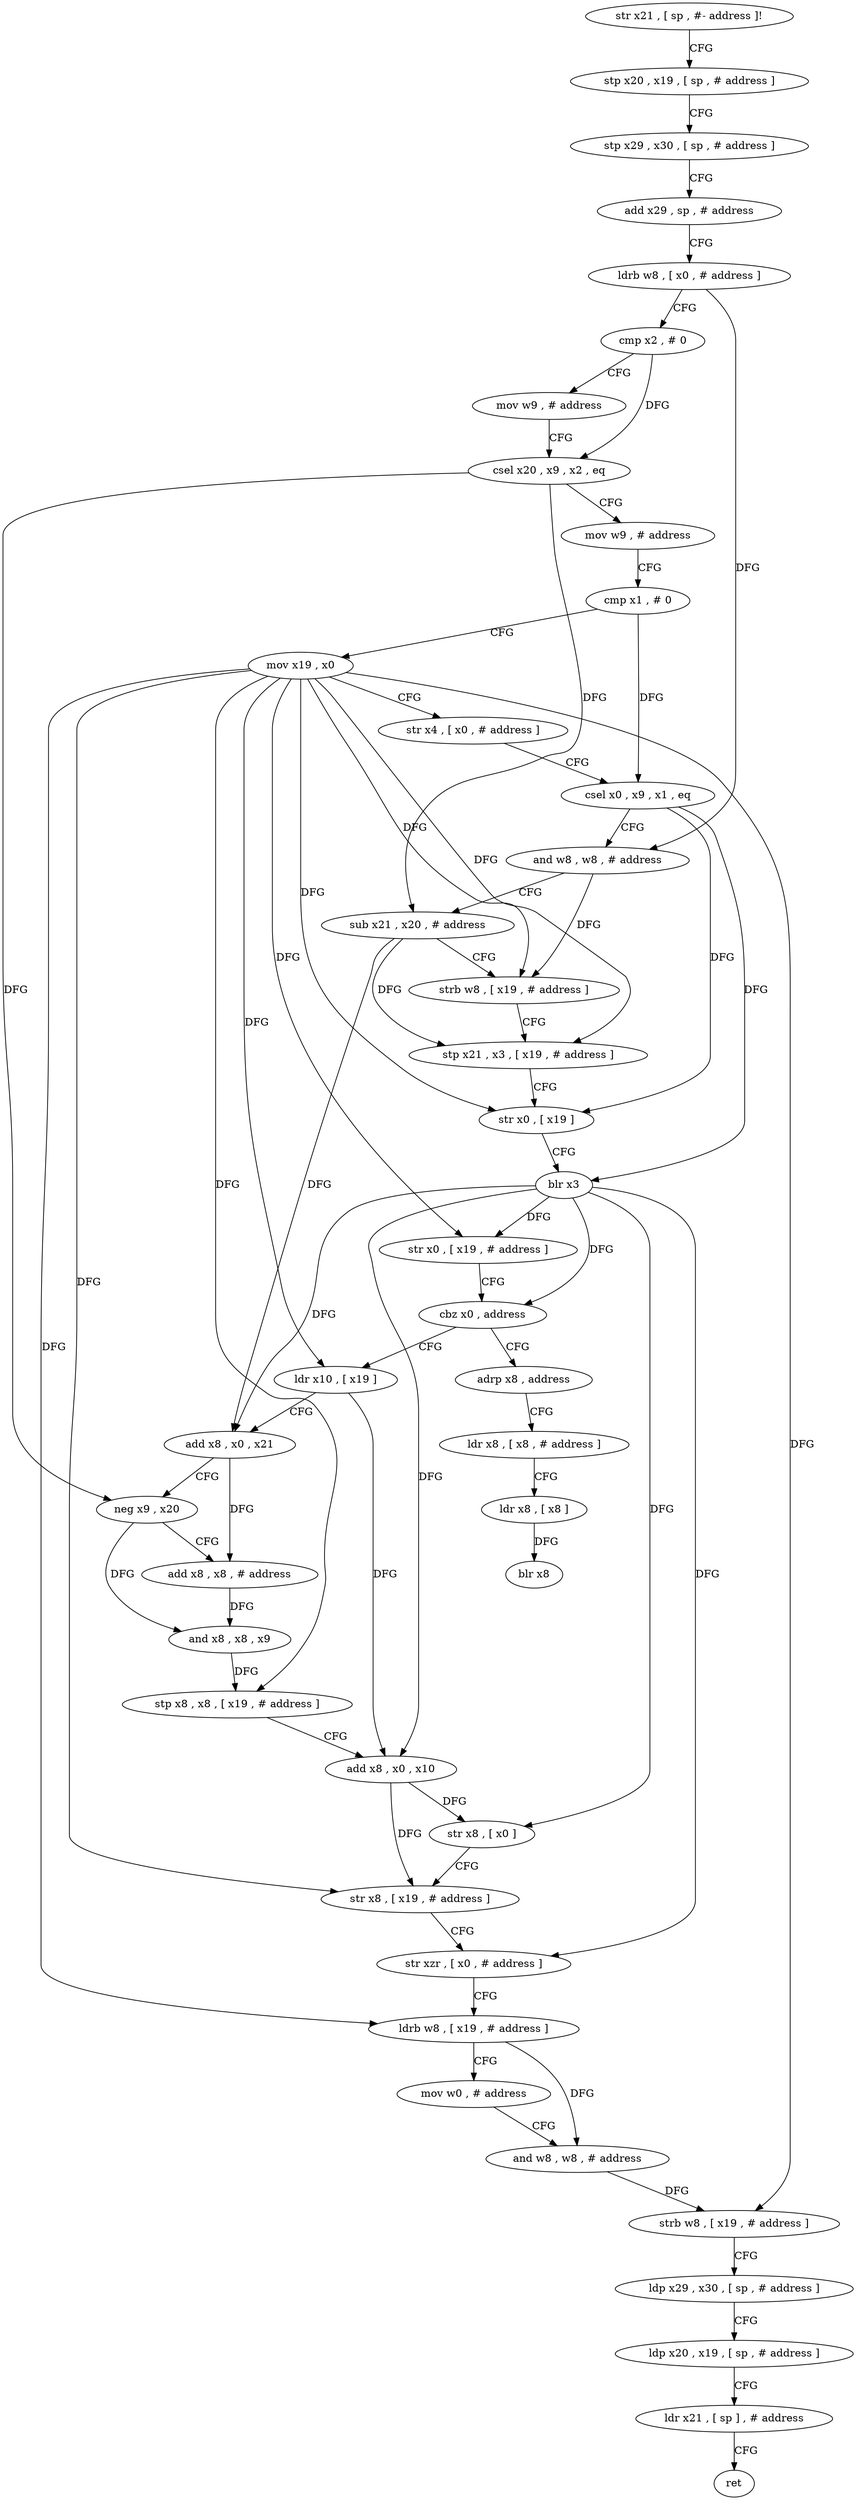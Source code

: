 digraph "func" {
"186976" [label = "str x21 , [ sp , #- address ]!" ]
"186980" [label = "stp x20 , x19 , [ sp , # address ]" ]
"186984" [label = "stp x29 , x30 , [ sp , # address ]" ]
"186988" [label = "add x29 , sp , # address" ]
"186992" [label = "ldrb w8 , [ x0 , # address ]" ]
"186996" [label = "cmp x2 , # 0" ]
"187000" [label = "mov w9 , # address" ]
"187004" [label = "csel x20 , x9 , x2 , eq" ]
"187008" [label = "mov w9 , # address" ]
"187012" [label = "cmp x1 , # 0" ]
"187016" [label = "mov x19 , x0" ]
"187020" [label = "str x4 , [ x0 , # address ]" ]
"187024" [label = "csel x0 , x9 , x1 , eq" ]
"187028" [label = "and w8 , w8 , # address" ]
"187032" [label = "sub x21 , x20 , # address" ]
"187036" [label = "strb w8 , [ x19 , # address ]" ]
"187040" [label = "stp x21 , x3 , [ x19 , # address ]" ]
"187044" [label = "str x0 , [ x19 ]" ]
"187048" [label = "blr x3" ]
"187052" [label = "str x0 , [ x19 , # address ]" ]
"187056" [label = "cbz x0 , address" ]
"187132" [label = "adrp x8 , address" ]
"187060" [label = "ldr x10 , [ x19 ]" ]
"187136" [label = "ldr x8 , [ x8 , # address ]" ]
"187140" [label = "ldr x8 , [ x8 ]" ]
"187144" [label = "blr x8" ]
"187064" [label = "add x8 , x0 , x21" ]
"187068" [label = "neg x9 , x20" ]
"187072" [label = "add x8 , x8 , # address" ]
"187076" [label = "and x8 , x8 , x9" ]
"187080" [label = "stp x8 , x8 , [ x19 , # address ]" ]
"187084" [label = "add x8 , x0 , x10" ]
"187088" [label = "str x8 , [ x0 ]" ]
"187092" [label = "str x8 , [ x19 , # address ]" ]
"187096" [label = "str xzr , [ x0 , # address ]" ]
"187100" [label = "ldrb w8 , [ x19 , # address ]" ]
"187104" [label = "mov w0 , # address" ]
"187108" [label = "and w8 , w8 , # address" ]
"187112" [label = "strb w8 , [ x19 , # address ]" ]
"187116" [label = "ldp x29 , x30 , [ sp , # address ]" ]
"187120" [label = "ldp x20 , x19 , [ sp , # address ]" ]
"187124" [label = "ldr x21 , [ sp ] , # address" ]
"187128" [label = "ret" ]
"186976" -> "186980" [ label = "CFG" ]
"186980" -> "186984" [ label = "CFG" ]
"186984" -> "186988" [ label = "CFG" ]
"186988" -> "186992" [ label = "CFG" ]
"186992" -> "186996" [ label = "CFG" ]
"186992" -> "187028" [ label = "DFG" ]
"186996" -> "187000" [ label = "CFG" ]
"186996" -> "187004" [ label = "DFG" ]
"187000" -> "187004" [ label = "CFG" ]
"187004" -> "187008" [ label = "CFG" ]
"187004" -> "187032" [ label = "DFG" ]
"187004" -> "187068" [ label = "DFG" ]
"187008" -> "187012" [ label = "CFG" ]
"187012" -> "187016" [ label = "CFG" ]
"187012" -> "187024" [ label = "DFG" ]
"187016" -> "187020" [ label = "CFG" ]
"187016" -> "187036" [ label = "DFG" ]
"187016" -> "187040" [ label = "DFG" ]
"187016" -> "187044" [ label = "DFG" ]
"187016" -> "187052" [ label = "DFG" ]
"187016" -> "187060" [ label = "DFG" ]
"187016" -> "187080" [ label = "DFG" ]
"187016" -> "187092" [ label = "DFG" ]
"187016" -> "187100" [ label = "DFG" ]
"187016" -> "187112" [ label = "DFG" ]
"187020" -> "187024" [ label = "CFG" ]
"187024" -> "187028" [ label = "CFG" ]
"187024" -> "187044" [ label = "DFG" ]
"187024" -> "187048" [ label = "DFG" ]
"187028" -> "187032" [ label = "CFG" ]
"187028" -> "187036" [ label = "DFG" ]
"187032" -> "187036" [ label = "CFG" ]
"187032" -> "187040" [ label = "DFG" ]
"187032" -> "187064" [ label = "DFG" ]
"187036" -> "187040" [ label = "CFG" ]
"187040" -> "187044" [ label = "CFG" ]
"187044" -> "187048" [ label = "CFG" ]
"187048" -> "187052" [ label = "DFG" ]
"187048" -> "187056" [ label = "DFG" ]
"187048" -> "187064" [ label = "DFG" ]
"187048" -> "187084" [ label = "DFG" ]
"187048" -> "187088" [ label = "DFG" ]
"187048" -> "187096" [ label = "DFG" ]
"187052" -> "187056" [ label = "CFG" ]
"187056" -> "187132" [ label = "CFG" ]
"187056" -> "187060" [ label = "CFG" ]
"187132" -> "187136" [ label = "CFG" ]
"187060" -> "187064" [ label = "CFG" ]
"187060" -> "187084" [ label = "DFG" ]
"187136" -> "187140" [ label = "CFG" ]
"187140" -> "187144" [ label = "DFG" ]
"187064" -> "187068" [ label = "CFG" ]
"187064" -> "187072" [ label = "DFG" ]
"187068" -> "187072" [ label = "CFG" ]
"187068" -> "187076" [ label = "DFG" ]
"187072" -> "187076" [ label = "DFG" ]
"187076" -> "187080" [ label = "DFG" ]
"187080" -> "187084" [ label = "CFG" ]
"187084" -> "187088" [ label = "DFG" ]
"187084" -> "187092" [ label = "DFG" ]
"187088" -> "187092" [ label = "CFG" ]
"187092" -> "187096" [ label = "CFG" ]
"187096" -> "187100" [ label = "CFG" ]
"187100" -> "187104" [ label = "CFG" ]
"187100" -> "187108" [ label = "DFG" ]
"187104" -> "187108" [ label = "CFG" ]
"187108" -> "187112" [ label = "DFG" ]
"187112" -> "187116" [ label = "CFG" ]
"187116" -> "187120" [ label = "CFG" ]
"187120" -> "187124" [ label = "CFG" ]
"187124" -> "187128" [ label = "CFG" ]
}
